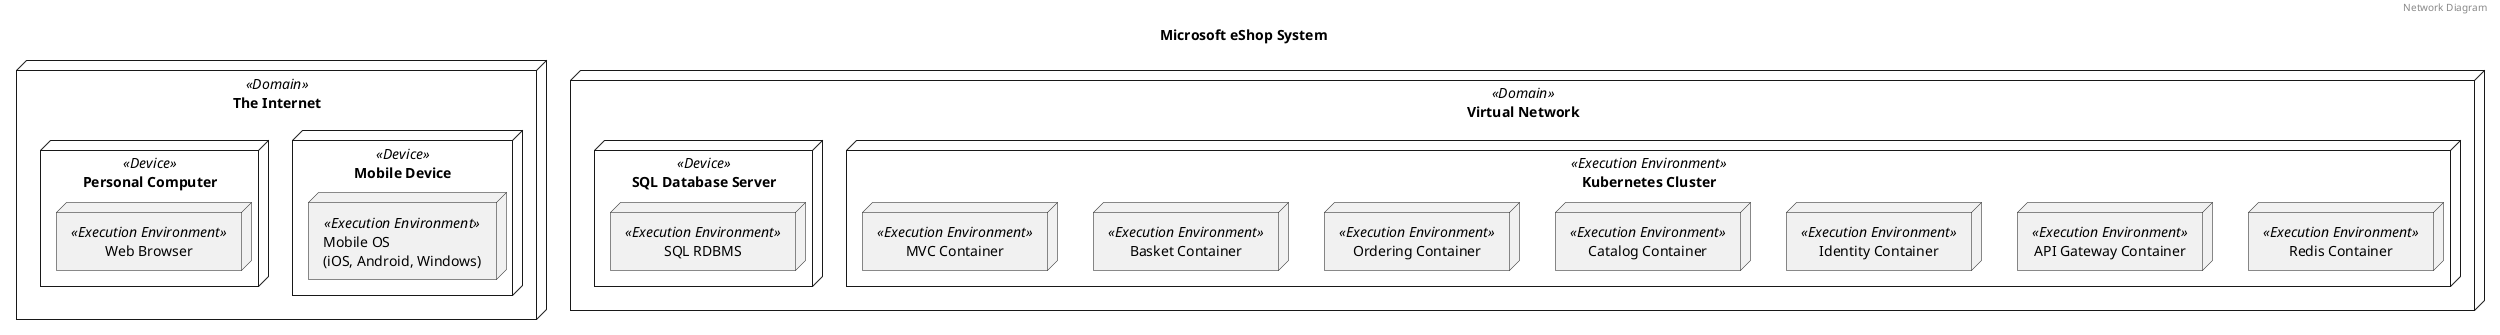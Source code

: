 @startuml Network Diagram Microsoft eShop System
header Network Diagram
title Microsoft eShop System
	node "The Internet" as The_Internet <<Domain>> {
		node "Mobile Device" as Mobile_Device <<Device>> {
			node "Mobile OS\n(iOS, Android, Windows)" as Mobile_OS\niOS,_Android,_Windows <<Execution Environment>> {
			}
		}
		node "Personal Computer" as Personal_Computer <<Device>> {
			node "Web Browser" as Web_Browser <<Execution Environment>> {
			}
		}
	}
	node "Virtual Network" as Virtual_Network <<Domain>> {
		node "Kubernetes Cluster" as Kubernetes_Cluster <<Execution Environment>> {
			node "Redis Container" as Redis_Container <<Execution Environment>> {
			}
			node "API Gateway Container" as API_Gateway_Container <<Execution Environment>> {
			}
			node "Identity Container" as Identity_Container <<Execution Environment>> {
			}
			node "Catalog Container" as Catalog_Container <<Execution Environment>> {
			}
			node "Ordering Container" as Ordering_Container <<Execution Environment>> {
			}
			node "Basket Container" as Basket_Container <<Execution Environment>> {
			}
			node "MVC Container" as MVC_Container <<Execution Environment>> {
			}
		}
		node "SQL Database Server" as SQL_Database_Server <<Device>> {
			node "SQL RDBMS" as SQL_RDBMS <<Execution Environment>> {
			}
		}
	}
@enduml

''''''''''''''''''''''''''''''
@startuml Deployment Diagram Microsoft eShop System
header Deployment Diagram
title Microsoft eShop System
	node "The Internet" as The_Internet <<Domain>> {
		node "Mobile Device" as Mobile_Device <<Device>> {
			node "Mobile OS\n(iOS, Android, Windows)" as Mobile_OS\niOS,_Android,_Windows <<Execution Environment>> {
				boundary "eShop Mobile App" as eShop_Mobile_App <<UI>>
			}
		}
		node "Personal Computer" as Personal_Computer <<Device>> {
			node "Web Browser" as Web_Browser <<Execution Environment>> {
				boundary "eShop SPA Webapp" as eShop_SPA_Webapp <<UI>>
				boundary "eShop Traditional Webapp" as eShop_Traditional_Webapp <<UI>>
			}
		}
	}

	node "Virtual Network" as Virtual_Network <<Domain>> {
		node "Kubernetes Cluster" as Kubernetes_Cluster <<Execution Environment>> {
			node "Redis Container" as Redis_Container <<Execution Environment>> {
				database "Basket Redis Cache" as Basket_Redis_Cache <<Cache>>
			}
			node "API Gateway Container" as API_Gateway_Container <<Execution Environment>> {
				interface "Mobile Shopping API" as Mobile_Shopping_API <<API>>
				interface "Web Shopping API" as Web_Shopping_API <<API>>
			}
			queue "Event Bus (Pub/Sub)" as Event_Bus_Pub_Sub <<Queue>>
			node "Identity Container" as Identity_Container <<Execution Environment>> {
				component "Identity Service" as Identity_Service <<Service>>
			}
			node "Catalog Container" as Catalog_Container <<Execution Environment>> {
				component "Catalog Service" as Catalog_Service <<Service>>
			}
			node "Ordering Container" as Ordering_Container <<Execution Environment>> {
				component "Ordering Service" as Ordering_Service <<Service>>
				control "Ordering Background Tasks" as Ordering_Background_Tasks <<Processor>>
			}
			node "Basket Container" as Basket_Container <<Execution Environment>> {
				component "Basket Service" as Basket_Service <<Service>>
			}
			node "MVC Container" as MVC_Container <<Execution Environment>> {
				component "eShop Webapp MVC" as eShop_Webapp_MVC <<Service>>
			}
		}
		node "SQL Database Server" as SQL_Database_Server <<Device>> {
			node "SQL RDBMS" as SQL_RDBMS <<Execution Environment>> {
				database "Identity DB (SQL)" as Identity_DB_SQL <<Database>>
				database "Catalog DB (SQL)" as Catalog_DB_SQL <<Database>>
				database "Ordering DB (SQL)" as Ordering_DB_SQL <<Database>>
			}
		}
	}

	eShop_Mobile_App -down-( Mobile_Shopping_API
	eShop_Traditional_Webapp -down-( eShop_Webapp_MVC
	eShop_Webapp_MVC -down-( Web_Shopping_API
	eShop_SPA_Webapp -down-( Web_Shopping_API
	Mobile_Shopping_API -down-( Identity_Service
	Mobile_Shopping_API -down-( Catalog_Service
	Mobile_Shopping_API -down-( Ordering_Service
	Mobile_Shopping_API -down-( Basket_Service
	Web_Shopping_API -down-( Identity_Service
	Web_Shopping_API -down-( Catalog_Service
	Web_Shopping_API -down-( Ordering_Service
	Web_Shopping_API -down-( Basket_Service
	Identity_Service -down-( Identity_DB_SQL
	Identity_Service -down-( Event_Bus_Pub_Sub
	Catalog_Service -down-( Catalog_DB_SQL
	Catalog_Service -down-( Event_Bus_Pub_Sub
	Ordering_Service -down-( Ordering_DB_SQL
	Ordering_Background_Tasks -down-( Ordering_DB_SQL
	Ordering_Service -down-( Event_Bus_Pub_Sub
	Basket_Service -down-( Basket_Redis_Cache
	Basket_Service -down-( Event_Bus_Pub_Sub
@enduml

''''''''''''''''''''''''''''''
@startuml Component Diagram Microsoft eShop System
header Component Diagram
title Microsoft eShop System
package "Microsoft eShop System" as Microsoft_eShop_System_package <<System>>{
	boundary "eShop Mobile App" as eShop_Mobile_App <<UI>>
	boundary "eShop SPA Webapp" as eShop_SPA_Webapp <<UI>>
	boundary "eShop Traditional Webapp" as eShop_Traditional_Webapp <<UI>>
	component "eShop Webapp MVC" as eShop_Webapp_MVC <<Service>>
	interface "Mobile Shopping API" as Mobile_Shopping_API
	interface "Web Shopping API" as Web_Shopping_API
	component "Identity Service" as Identity_Service <<Service>>
	component "Catalog Service" as Catalog_Service <<Service>>
	component "Ordering Service" as Ordering_Service <<Service>>
	component "Basket Service" as Basket_Service <<Service>>
	database "Identity DB (SQL)" as Identity_DB_SQL <<Database>>
	queue "Event Bus (Pub/Sub)" as Event_Bus_Pub_Sub
	database "Catalog DB (SQL)" as Catalog_DB_SQL <<Database>>
	database "Ordering DB (SQL)" as Ordering_DB_SQL <<Database>>
	control "Ordering Background Tasks" as Ordering_Background_Tasks <<Processor>>
	database "Basket Redis Cache" as Basket_Redis_Cache <<Cache>>
	eShop_Mobile_App -down-( Mobile_Shopping_API
	eShop_Traditional_Webapp -down-( eShop_Webapp_MVC
	eShop_Webapp_MVC -down-( Web_Shopping_API
	eShop_SPA_Webapp -down-( Web_Shopping_API
	Mobile_Shopping_API -down-( Identity_Service
	Mobile_Shopping_API -down-( Catalog_Service
	Mobile_Shopping_API -down-( Ordering_Service
	Mobile_Shopping_API -down-( Basket_Service
	Web_Shopping_API -down-( Identity_Service
	Web_Shopping_API -down-( Catalog_Service
	Web_Shopping_API -down-( Ordering_Service
	Web_Shopping_API -down-( Basket_Service
	Identity_Service -down-( Identity_DB_SQL
	Identity_Service -down-( Event_Bus_Pub_Sub
	Catalog_Service -down-( Catalog_DB_SQL
	Catalog_Service -down-( Event_Bus_Pub_Sub
	Ordering_Service -down-( Ordering_DB_SQL
	Ordering_Background_Tasks -down-( Ordering_DB_SQL
	Ordering_Service -down-( Event_Bus_Pub_Sub
	Basket_Service -down-( Basket_Redis_Cache
	Basket_Service -down-( Event_Bus_Pub_Sub
}
@enduml

''''''''''''''''''''''''''''''
@startuml System Diagram Microsoft eShop System
header System Diagram
title Microsoft eShop System
package "Microsoft eShop System" as Microsoft_eShop_System_package <<System>>
@enduml
